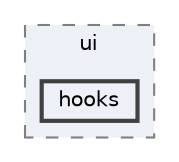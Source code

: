 digraph "packages/cli/src/ui/hooks"
{
 // LATEX_PDF_SIZE
  bgcolor="transparent";
  edge [fontname=Helvetica,fontsize=10,labelfontname=Helvetica,labelfontsize=10];
  node [fontname=Helvetica,fontsize=10,shape=box,height=0.2,width=0.4];
  compound=true
  subgraph clusterdir_7723c709317483559797a5535cb9370f {
    graph [ bgcolor="#edf0f7", pencolor="grey50", label="ui", fontname=Helvetica,fontsize=10 style="filled,dashed", URL="dir_7723c709317483559797a5535cb9370f.html",tooltip=""]
  dir_79d4abc6d42cd33a3816d5538a302b7a [label="hooks", fillcolor="#edf0f7", color="grey25", style="filled,bold", URL="dir_79d4abc6d42cd33a3816d5538a302b7a.html",tooltip=""];
  }
}

